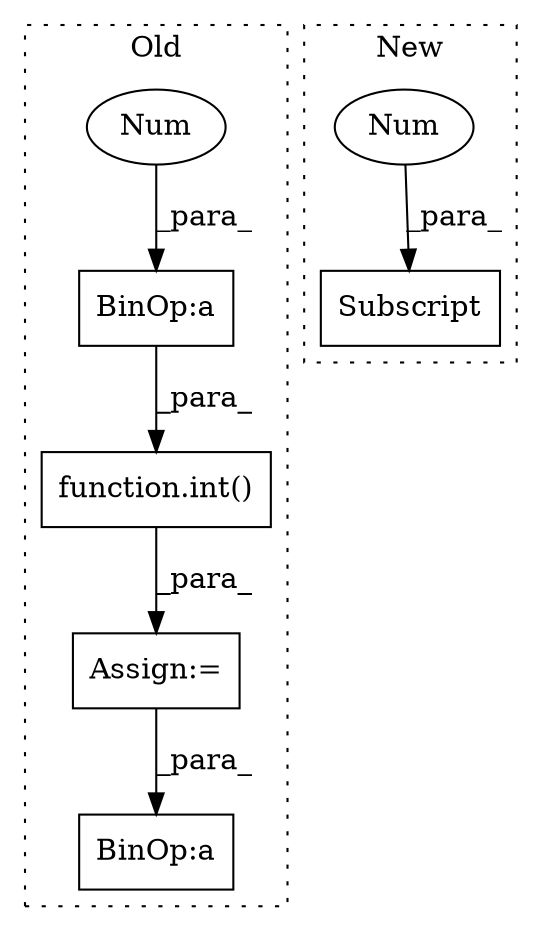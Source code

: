 digraph G {
subgraph cluster0 {
1 [label="function.int()" a="75" s="484,500" l="4,1" shape="box"];
3 [label="Assign:=" a="68" s="481" l="3" shape="box"];
4 [label="BinOp:a" a="82" s="495" l="3" shape="box"];
5 [label="Num" a="76" s="498" l="2" shape="ellipse"];
7 [label="BinOp:a" a="82" s="1546" l="3" shape="box"];
label = "Old";
style="dotted";
}
subgraph cluster1 {
2 [label="Subscript" a="63" s="1553,0" l="11,0" shape="box"];
6 [label="Num" a="76" s="1562" l="1" shape="ellipse"];
label = "New";
style="dotted";
}
1 -> 3 [label="_para_"];
3 -> 7 [label="_para_"];
4 -> 1 [label="_para_"];
5 -> 4 [label="_para_"];
6 -> 2 [label="_para_"];
}